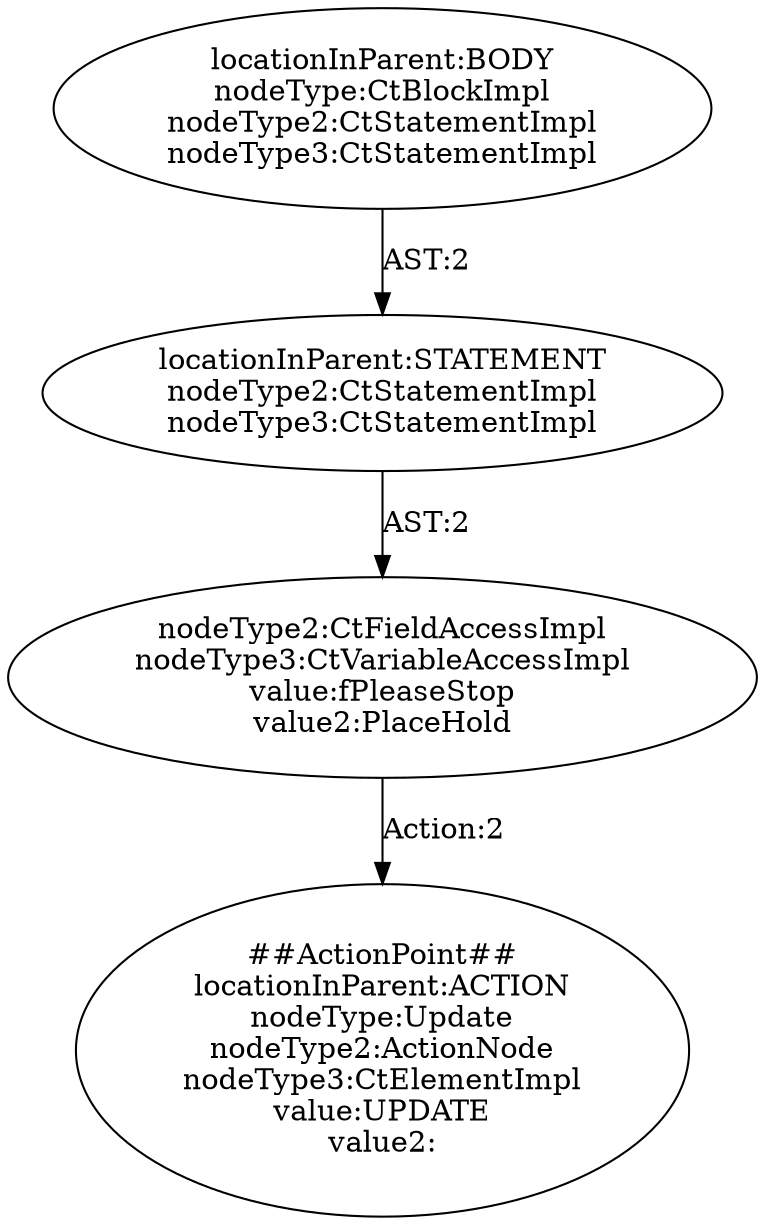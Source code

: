 digraph "Pattern" {
0 [label="##ActionPoint##
locationInParent:ACTION
nodeType:Update
nodeType2:ActionNode
nodeType3:CtElementImpl
value:UPDATE
value2:" shape=ellipse]
1 [label="nodeType2:CtFieldAccessImpl
nodeType3:CtVariableAccessImpl
value:fPleaseStop
value2:PlaceHold" shape=ellipse]
2 [label="locationInParent:STATEMENT
nodeType2:CtStatementImpl
nodeType3:CtStatementImpl" shape=ellipse]
3 [label="locationInParent:BODY
nodeType:CtBlockImpl
nodeType2:CtStatementImpl
nodeType3:CtStatementImpl" shape=ellipse]
1 -> 0 [label="Action:2"];
2 -> 1 [label="AST:2"];
3 -> 2 [label="AST:2"];
}